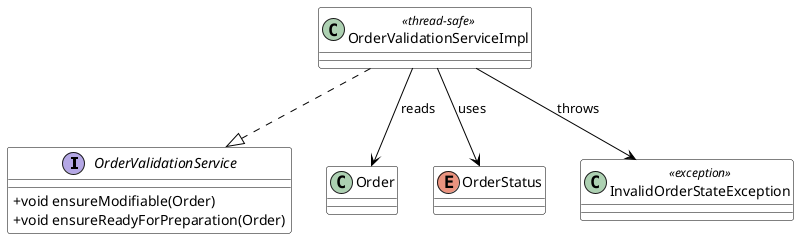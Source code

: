 @startuml
skinparam classAttributeIconSize 0
skinparam class {
  BackgroundColor White
  BorderColor Black
  ArrowColor Black
}

' ==== INTERFACE ====
interface OrderValidationService {
  + void ensureModifiable(Order)
  + void ensureReadyForPreparation(Order)
}

' ==== IMPLEMENTATION ====
class OrderValidationServiceImpl <<thread-safe>> {
}

' ==== TYPES USED ====
class Order
enum OrderStatus
class InvalidOrderStateException <<exception>>

' ==== RELATIONSHIPS ====
OrderValidationServiceImpl ..|> OrderValidationService
OrderValidationServiceImpl --> Order : reads
OrderValidationServiceImpl --> OrderStatus : uses
OrderValidationServiceImpl --> InvalidOrderStateException : throws

@enduml
